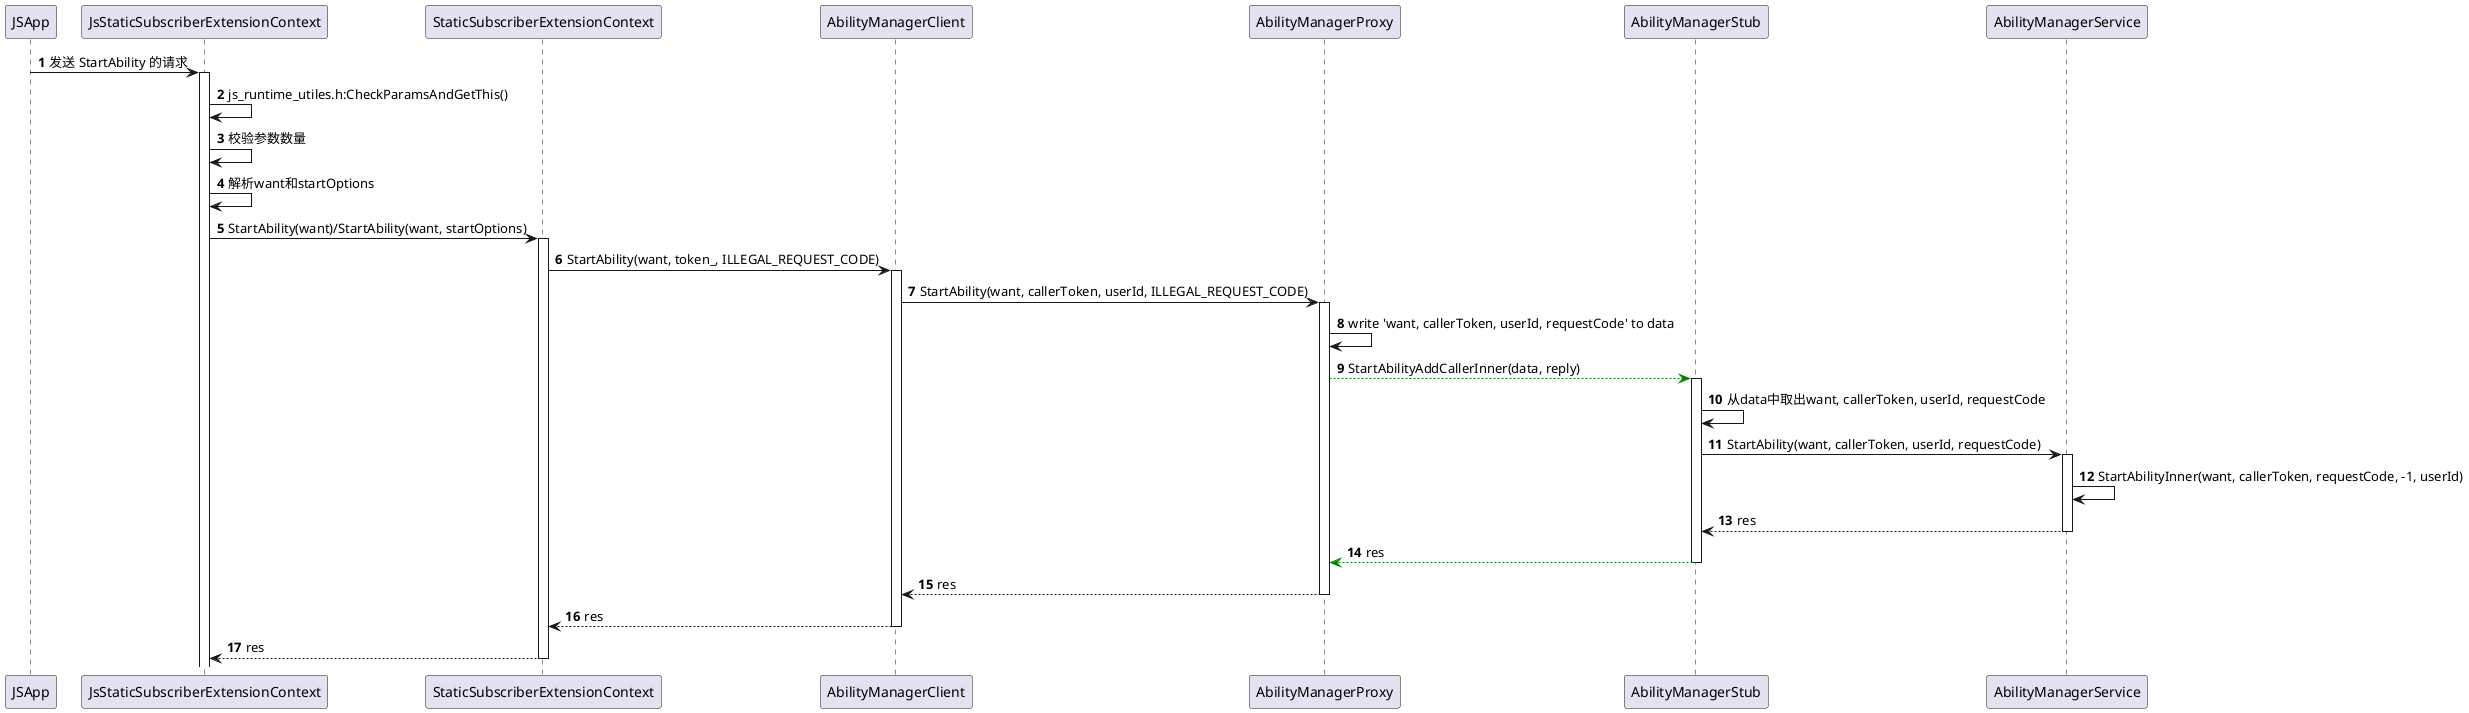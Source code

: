@startuml
autonumber
skinparam responseMessageBelowArrow true

JSApp -> JsStaticSubscriberExtensionContext++ : 发送 StartAbility 的请求

JsStaticSubscriberExtensionContext -> JsStaticSubscriberExtensionContext : js_runtime_utiles.h:CheckParamsAndGetThis()

JsStaticSubscriberExtensionContext -> JsStaticSubscriberExtensionContext : 校验参数数量

JsStaticSubscriberExtensionContext -> JsStaticSubscriberExtensionContext : 解析want和startOptions

JsStaticSubscriberExtensionContext -> StaticSubscriberExtensionContext++ : StartAbility(want)/StartAbility(want, startOptions)

StaticSubscriberExtensionContext -> AbilityManagerClient++ : StartAbility(want, token_, ILLEGAL_REQUEST_CODE)

AbilityManagerClient -> AbilityManagerProxy++ : StartAbility(want, callerToken, userId, ILLEGAL_REQUEST_CODE)

AbilityManagerProxy -> AbilityManagerProxy : write 'want, callerToken, userId, requestCode' to data

AbilityManagerProxy --[#Green]> AbilityManagerStub++ : StartAbilityAddCallerInner(data, reply)

AbilityManagerStub -> AbilityManagerStub : 从data中取出want, callerToken, userId, requestCode

AbilityManagerStub -> AbilityManagerService++ : StartAbility(want, callerToken, userId, requestCode)

AbilityManagerService -> AbilityManagerService : StartAbilityInner(want, callerToken, requestCode, -1, userId)

AbilityManagerService --> AbilityManagerStub-- : res

AbilityManagerStub --[#Green]> AbilityManagerProxy-- : res

AbilityManagerProxy --> AbilityManagerClient-- : res

AbilityManagerClient --> StaticSubscriberExtensionContext-- : res

StaticSubscriberExtensionContext --> JsStaticSubscriberExtensionContext-- : res


@enduml
